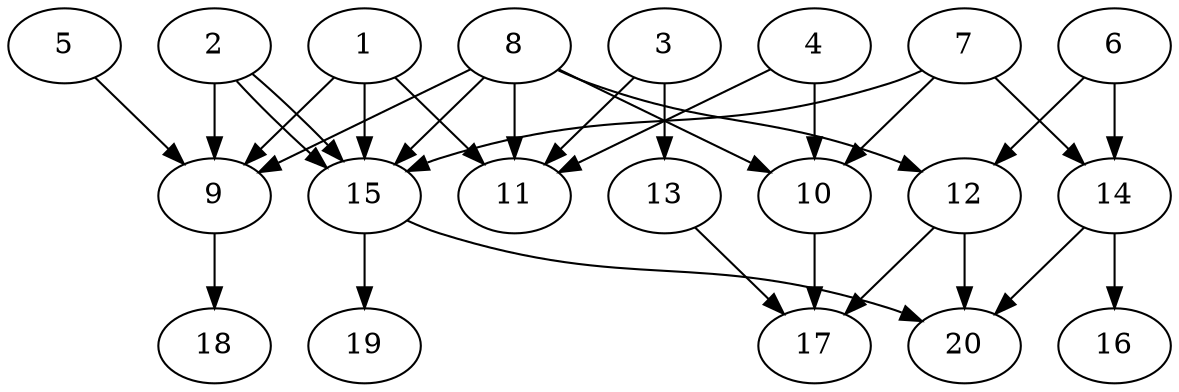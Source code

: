 // DAG automatically generated by daggen at Thu Oct  3 13:58:42 2019
// ./daggen --dot -n 20 --ccr 0.3 --fat 0.7 --regular 0.7 --density 0.6 --mindata 5242880 --maxdata 52428800 
digraph G {
  1 [size="118435840", alpha="0.16", expect_size="35530752"] 
  1 -> 9 [size ="35530752"]
  1 -> 11 [size ="35530752"]
  1 -> 15 [size ="35530752"]
  2 [size="112100693", alpha="0.03", expect_size="33630208"] 
  2 -> 9 [size ="33630208"]
  2 -> 15 [size ="33630208"]
  2 -> 15 [size ="33630208"]
  3 [size="82988373", alpha="0.19", expect_size="24896512"] 
  3 -> 11 [size ="24896512"]
  3 -> 13 [size ="24896512"]
  4 [size="135277227", alpha="0.20", expect_size="40583168"] 
  4 -> 10 [size ="40583168"]
  4 -> 11 [size ="40583168"]
  5 [size="130949120", alpha="0.01", expect_size="39284736"] 
  5 -> 9 [size ="39284736"]
  6 [size="33430187", alpha="0.08", expect_size="10029056"] 
  6 -> 12 [size ="10029056"]
  6 -> 14 [size ="10029056"]
  7 [size="44212907", alpha="0.11", expect_size="13263872"] 
  7 -> 10 [size ="13263872"]
  7 -> 14 [size ="13263872"]
  7 -> 15 [size ="13263872"]
  8 [size="27187200", alpha="0.06", expect_size="8156160"] 
  8 -> 9 [size ="8156160"]
  8 -> 10 [size ="8156160"]
  8 -> 11 [size ="8156160"]
  8 -> 12 [size ="8156160"]
  8 -> 15 [size ="8156160"]
  9 [size="39461547", alpha="0.20", expect_size="11838464"] 
  9 -> 18 [size ="11838464"]
  10 [size="160979627", alpha="0.09", expect_size="48293888"] 
  10 -> 17 [size ="48293888"]
  11 [size="105229653", alpha="0.14", expect_size="31568896"] 
  12 [size="76509867", alpha="0.12", expect_size="22952960"] 
  12 -> 17 [size ="22952960"]
  12 -> 20 [size ="22952960"]
  13 [size="99147093", alpha="0.11", expect_size="29744128"] 
  13 -> 17 [size ="29744128"]
  14 [size="89668267", alpha="0.10", expect_size="26900480"] 
  14 -> 16 [size ="26900480"]
  14 -> 20 [size ="26900480"]
  15 [size="87060480", alpha="0.06", expect_size="26118144"] 
  15 -> 19 [size ="26118144"]
  15 -> 20 [size ="26118144"]
  16 [size="91409067", alpha="0.06", expect_size="27422720"] 
  17 [size="155494400", alpha="0.05", expect_size="46648320"] 
  18 [size="85667840", alpha="0.10", expect_size="25700352"] 
  19 [size="133526187", alpha="0.10", expect_size="40057856"] 
  20 [size="133335040", alpha="0.02", expect_size="40000512"] 
}
